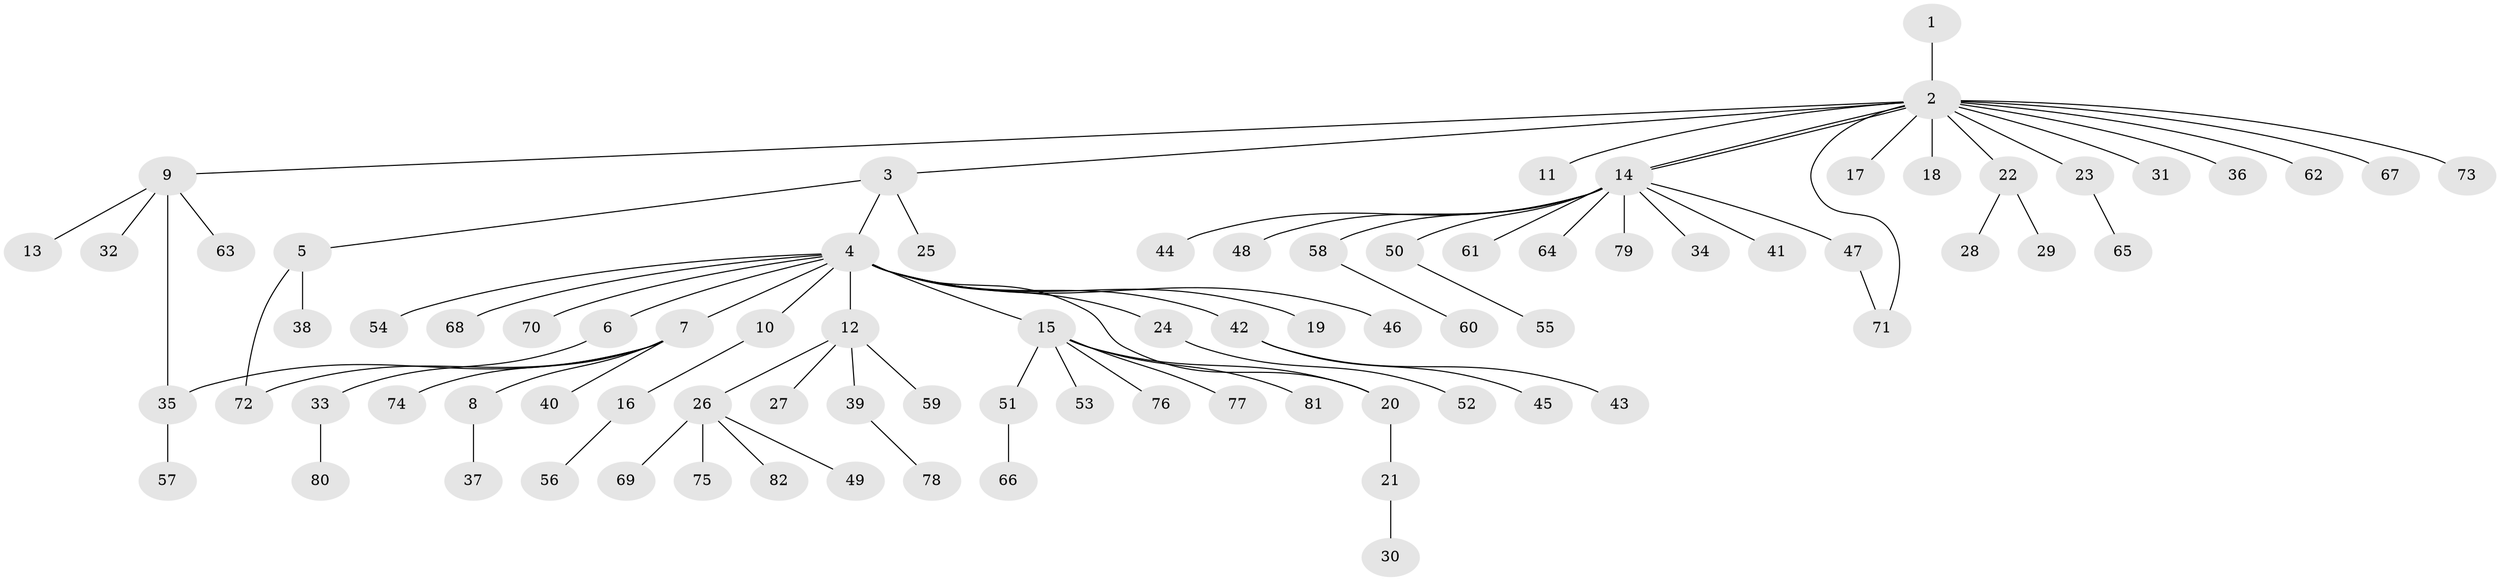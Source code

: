 // Generated by graph-tools (version 1.1) at 2025/14/03/09/25 04:14:35]
// undirected, 82 vertices, 86 edges
graph export_dot {
graph [start="1"]
  node [color=gray90,style=filled];
  1;
  2;
  3;
  4;
  5;
  6;
  7;
  8;
  9;
  10;
  11;
  12;
  13;
  14;
  15;
  16;
  17;
  18;
  19;
  20;
  21;
  22;
  23;
  24;
  25;
  26;
  27;
  28;
  29;
  30;
  31;
  32;
  33;
  34;
  35;
  36;
  37;
  38;
  39;
  40;
  41;
  42;
  43;
  44;
  45;
  46;
  47;
  48;
  49;
  50;
  51;
  52;
  53;
  54;
  55;
  56;
  57;
  58;
  59;
  60;
  61;
  62;
  63;
  64;
  65;
  66;
  67;
  68;
  69;
  70;
  71;
  72;
  73;
  74;
  75;
  76;
  77;
  78;
  79;
  80;
  81;
  82;
  1 -- 2;
  2 -- 3;
  2 -- 9;
  2 -- 11;
  2 -- 14;
  2 -- 14;
  2 -- 17;
  2 -- 18;
  2 -- 22;
  2 -- 23;
  2 -- 31;
  2 -- 36;
  2 -- 62;
  2 -- 67;
  2 -- 71;
  2 -- 73;
  3 -- 4;
  3 -- 5;
  3 -- 25;
  4 -- 6;
  4 -- 7;
  4 -- 10;
  4 -- 12;
  4 -- 15;
  4 -- 19;
  4 -- 20;
  4 -- 24;
  4 -- 42;
  4 -- 46;
  4 -- 54;
  4 -- 68;
  4 -- 70;
  5 -- 38;
  5 -- 72;
  6 -- 33;
  7 -- 8;
  7 -- 35;
  7 -- 40;
  7 -- 72;
  7 -- 74;
  8 -- 37;
  9 -- 13;
  9 -- 32;
  9 -- 35;
  9 -- 63;
  10 -- 16;
  12 -- 26;
  12 -- 27;
  12 -- 39;
  12 -- 59;
  14 -- 34;
  14 -- 41;
  14 -- 44;
  14 -- 47;
  14 -- 48;
  14 -- 50;
  14 -- 58;
  14 -- 61;
  14 -- 64;
  14 -- 79;
  15 -- 20;
  15 -- 51;
  15 -- 53;
  15 -- 76;
  15 -- 77;
  15 -- 81;
  16 -- 56;
  20 -- 21;
  21 -- 30;
  22 -- 28;
  22 -- 29;
  23 -- 65;
  24 -- 52;
  26 -- 49;
  26 -- 69;
  26 -- 75;
  26 -- 82;
  33 -- 80;
  35 -- 57;
  39 -- 78;
  42 -- 43;
  42 -- 45;
  47 -- 71;
  50 -- 55;
  51 -- 66;
  58 -- 60;
}
